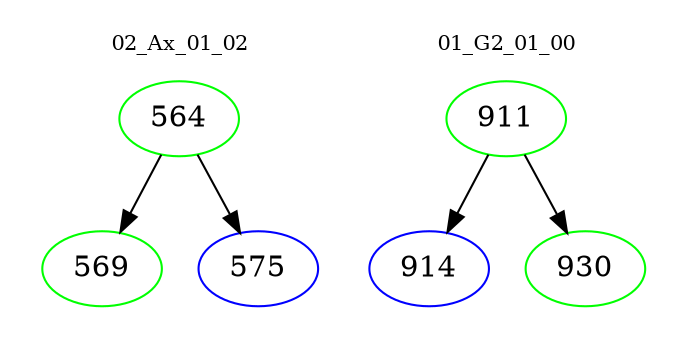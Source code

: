 digraph{
subgraph cluster_0 {
color = white
label = "02_Ax_01_02";
fontsize=10;
T0_564 [label="564", color="green"]
T0_564 -> T0_569 [color="black"]
T0_569 [label="569", color="green"]
T0_564 -> T0_575 [color="black"]
T0_575 [label="575", color="blue"]
}
subgraph cluster_1 {
color = white
label = "01_G2_01_00";
fontsize=10;
T1_911 [label="911", color="green"]
T1_911 -> T1_914 [color="black"]
T1_914 [label="914", color="blue"]
T1_911 -> T1_930 [color="black"]
T1_930 [label="930", color="green"]
}
}
